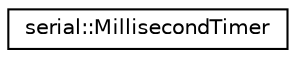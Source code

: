 digraph "Graphical Class Hierarchy"
{
 // LATEX_PDF_SIZE
  edge [fontname="Helvetica",fontsize="10",labelfontname="Helvetica",labelfontsize="10"];
  node [fontname="Helvetica",fontsize="10",shape=record];
  rankdir="LR";
  Node0 [label="serial::MillisecondTimer",height=0.2,width=0.4,color="black", fillcolor="white", style="filled",URL="$classserial_1_1_millisecond_timer.html",tooltip=" "];
}
